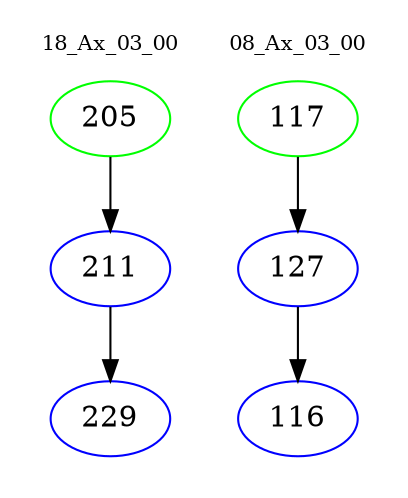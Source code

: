 digraph{
subgraph cluster_0 {
color = white
label = "18_Ax_03_00";
fontsize=10;
T0_205 [label="205", color="green"]
T0_205 -> T0_211 [color="black"]
T0_211 [label="211", color="blue"]
T0_211 -> T0_229 [color="black"]
T0_229 [label="229", color="blue"]
}
subgraph cluster_1 {
color = white
label = "08_Ax_03_00";
fontsize=10;
T1_117 [label="117", color="green"]
T1_117 -> T1_127 [color="black"]
T1_127 [label="127", color="blue"]
T1_127 -> T1_116 [color="black"]
T1_116 [label="116", color="blue"]
}
}
